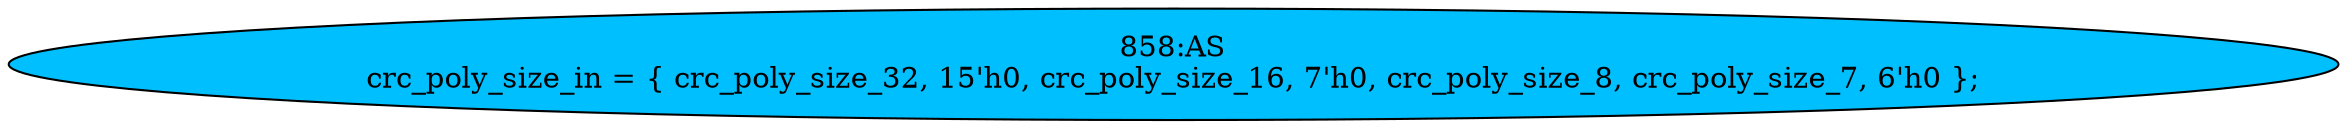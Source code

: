 strict digraph "" {
	node [label="\N"];
	"858:AS"	 [ast="<pyverilog.vparser.ast.Assign object at 0x7f01261f3050>",
		def_var="['crc_poly_size_in']",
		fillcolor=deepskyblue,
		label="858:AS
crc_poly_size_in = { crc_poly_size_32, 15'h0, crc_poly_size_16, 7'h0, crc_poly_size_8, crc_poly_size_7, 6'h0 };",
		statements="[]",
		style=filled,
		typ=Assign,
		use_var="['crc_poly_size_32', 'crc_poly_size_16', 'crc_poly_size_8', 'crc_poly_size_7']"];
}
